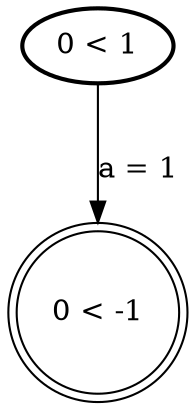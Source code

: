 digraph PTS {
    Location_0[label="0 < 1"][style="bold"];
    Location_1[label="0 < -1"][style="solid"][shape="doublecircle"];
    Location_0 -> Location_1[label="\na = 1"];
}
